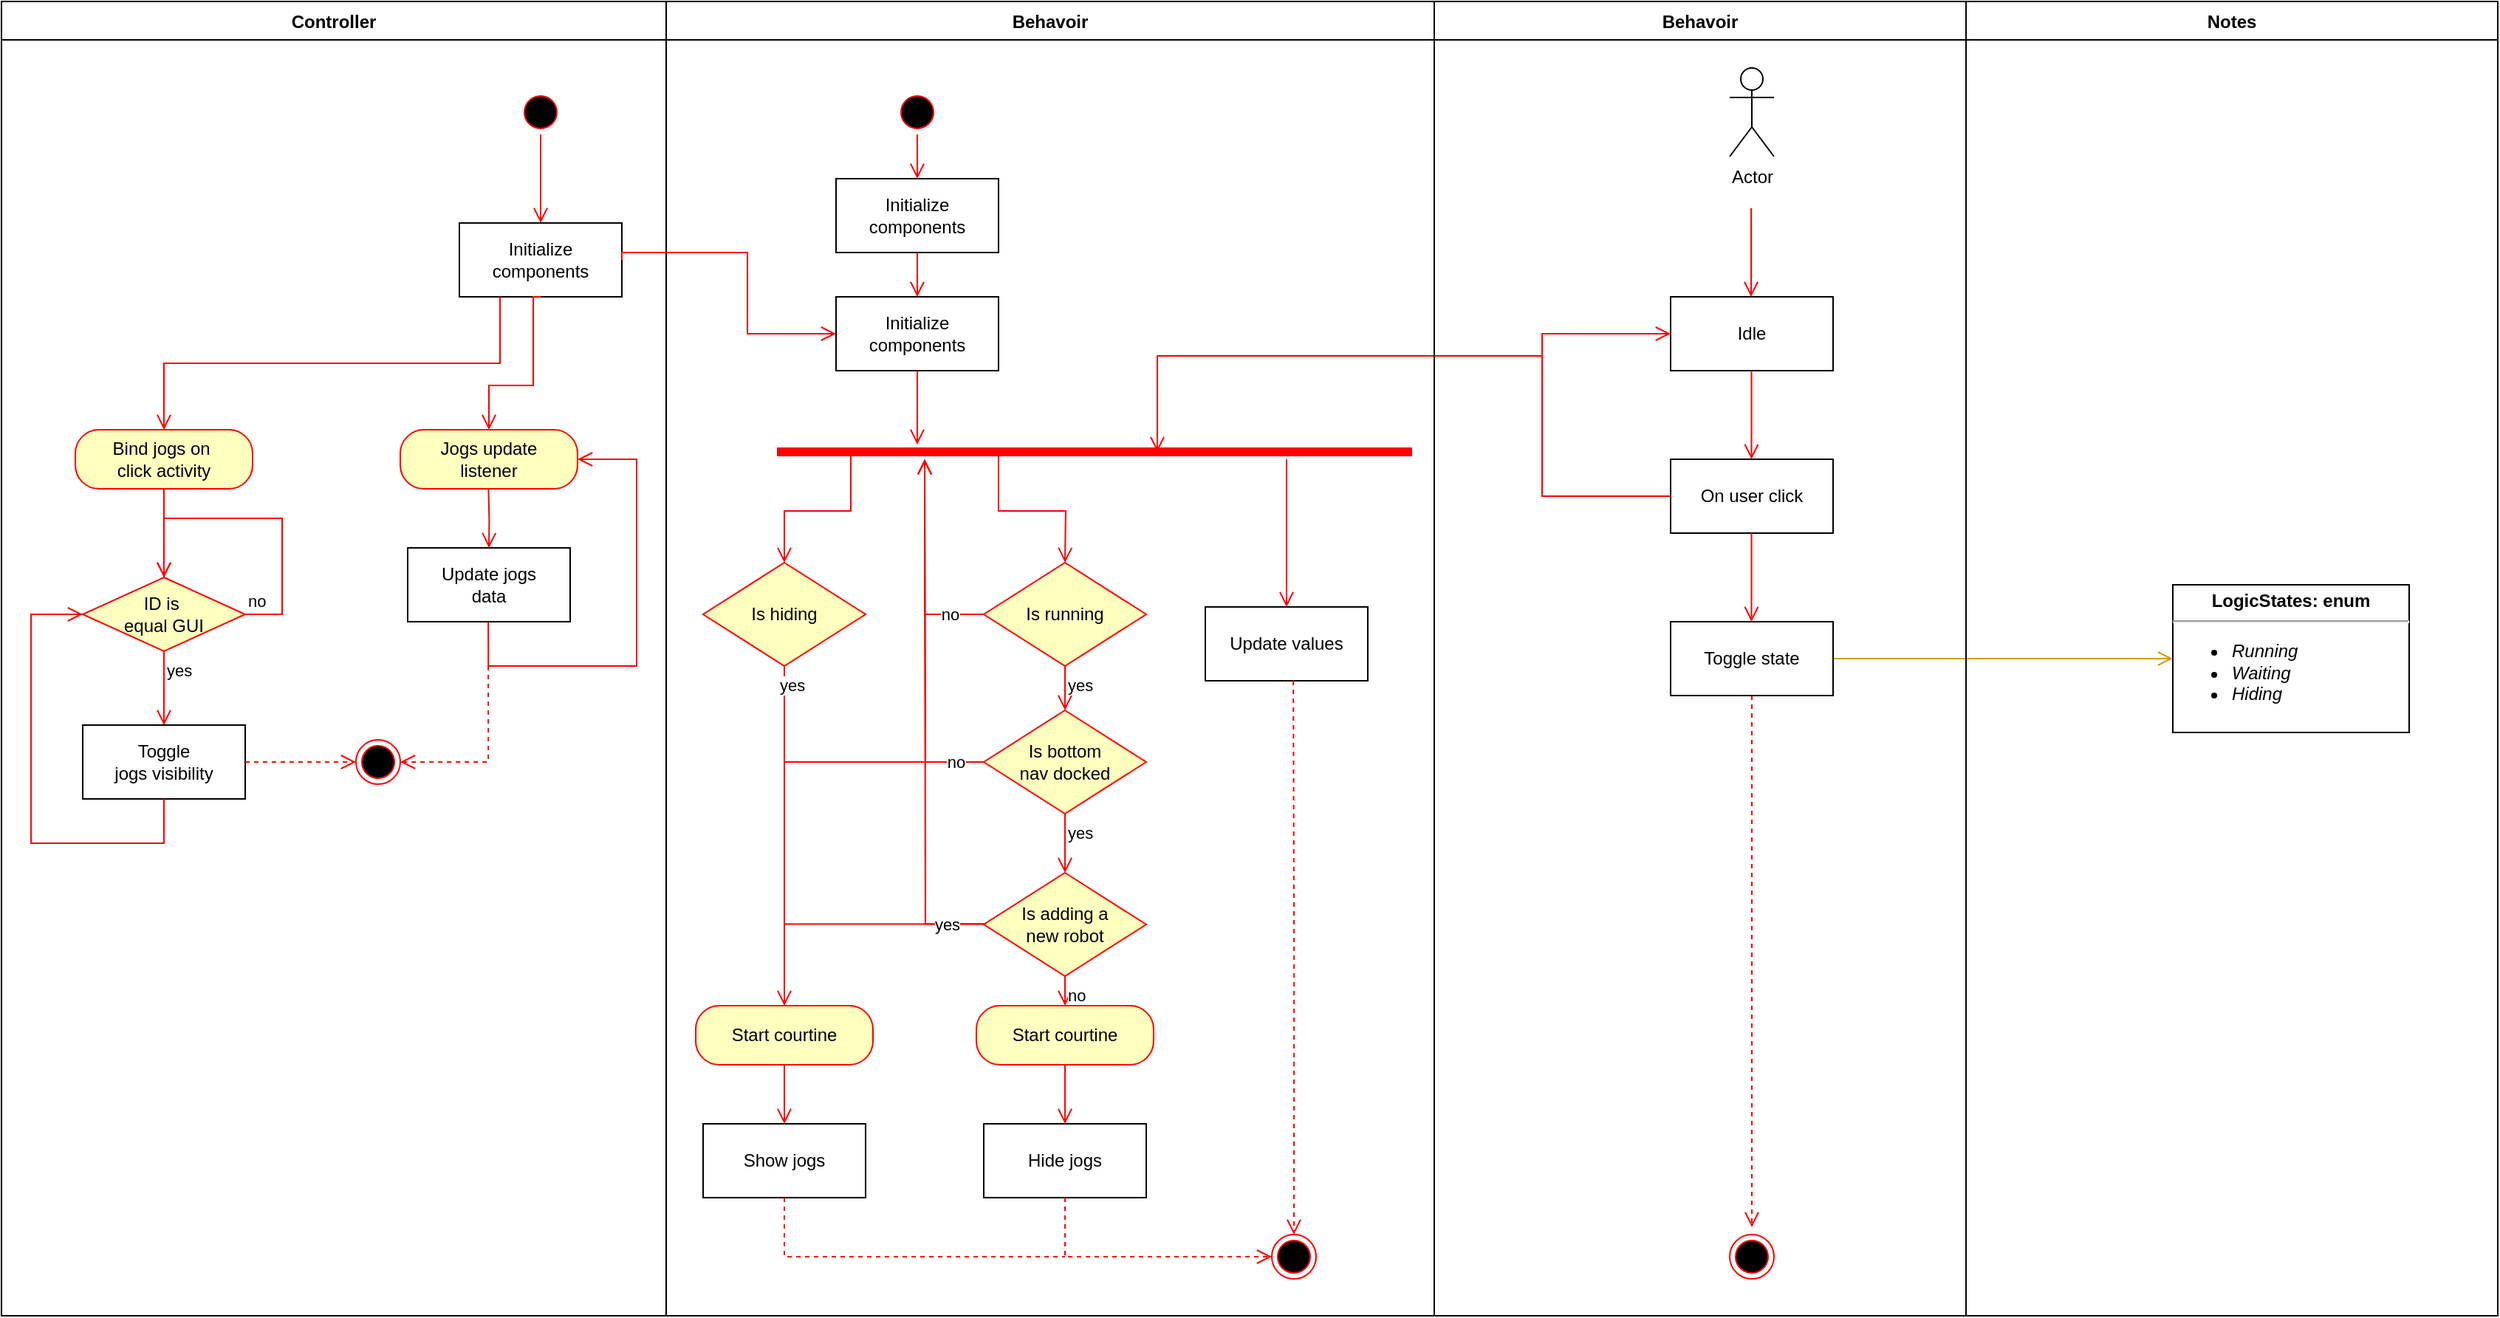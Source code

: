 <mxfile version="22.0.0" type="device">
  <diagram name="Page-1" id="929967ad-93f9-6ef4-fab6-5d389245f69c">
    <mxGraphModel dx="1313" dy="786" grid="1" gridSize="10" guides="1" tooltips="1" connect="1" arrows="1" fold="1" page="1" pageScale="1.5" pageWidth="1169" pageHeight="826" background="none" math="0" shadow="0">
      <root>
        <mxCell id="0" style=";html=1;" />
        <mxCell id="1" style=";html=1;" parent="0" />
        <mxCell id="L_T5HNgE2ZLmljCH-Bx7-1" value="" style="ellipse;html=1;shape=startState;fillColor=#000000;strokeColor=#ff0000;" parent="1" vertex="1">
          <mxGeometry x="390" y="350" width="30" height="30" as="geometry" />
        </mxCell>
        <mxCell id="L_T5HNgE2ZLmljCH-Bx7-2" value="" style="edgeStyle=orthogonalEdgeStyle;html=1;verticalAlign=bottom;endArrow=open;endSize=8;strokeColor=#ff0000;rounded=0;" parent="1" source="L_T5HNgE2ZLmljCH-Bx7-1" edge="1">
          <mxGeometry relative="1" as="geometry">
            <mxPoint x="405" y="440" as="targetPoint" />
          </mxGeometry>
        </mxCell>
        <mxCell id="L_T5HNgE2ZLmljCH-Bx7-8" value="" style="ellipse;html=1;shape=endState;fillColor=#000000;strokeColor=#ff0000;" parent="1" vertex="1">
          <mxGeometry x="900" y="1125" width="30" height="30" as="geometry" />
        </mxCell>
        <mxCell id="L_T5HNgE2ZLmljCH-Bx7-9" value="Initialize components" style="html=1;whiteSpace=wrap;" parent="1" vertex="1">
          <mxGeometry x="350" y="440" width="110" height="50" as="geometry" />
        </mxCell>
        <mxCell id="65uT7A2_xCM76f4fhYGs-5" value="Bind jogs on&amp;nbsp;&lt;br&gt;click activity" style="rounded=1;whiteSpace=wrap;html=1;arcSize=40;fontColor=#000000;fillColor=#ffffc0;strokeColor=#ff0000;" parent="1" vertex="1">
          <mxGeometry x="90" y="580" width="120" height="40" as="geometry" />
        </mxCell>
        <mxCell id="65uT7A2_xCM76f4fhYGs-6" value="" style="edgeStyle=orthogonalEdgeStyle;html=1;verticalAlign=bottom;endArrow=open;endSize=8;strokeColor=#ff0000;rounded=0;" parent="1" source="65uT7A2_xCM76f4fhYGs-5" edge="1">
          <mxGeometry relative="1" as="geometry">
            <mxPoint x="150" y="680" as="targetPoint" />
          </mxGeometry>
        </mxCell>
        <mxCell id="65uT7A2_xCM76f4fhYGs-7" value="" style="edgeStyle=orthogonalEdgeStyle;html=1;verticalAlign=bottom;endArrow=open;endSize=8;strokeColor=#ff0000;rounded=0;exitX=0.25;exitY=1;exitDx=0;exitDy=0;entryX=0.5;entryY=0;entryDx=0;entryDy=0;" parent="1" source="L_T5HNgE2ZLmljCH-Bx7-9" target="65uT7A2_xCM76f4fhYGs-5" edge="1">
          <mxGeometry relative="1" as="geometry">
            <mxPoint x="370" y="570" as="targetPoint" />
            <mxPoint x="370" y="510" as="sourcePoint" />
          </mxGeometry>
        </mxCell>
        <mxCell id="65uT7A2_xCM76f4fhYGs-9" value="ID is&amp;nbsp;&lt;br&gt;equal GUI" style="rhombus;whiteSpace=wrap;html=1;fontColor=#000000;fillColor=#ffffc0;strokeColor=#ff0000;" parent="1" vertex="1">
          <mxGeometry x="95" y="680" width="110" height="50" as="geometry" />
        </mxCell>
        <mxCell id="65uT7A2_xCM76f4fhYGs-10" value="no" style="edgeStyle=orthogonalEdgeStyle;html=1;align=left;verticalAlign=bottom;endArrow=open;endSize=8;strokeColor=#ff0000;rounded=0;entryX=0.5;entryY=0;entryDx=0;entryDy=0;" parent="1" source="65uT7A2_xCM76f4fhYGs-9" target="65uT7A2_xCM76f4fhYGs-9" edge="1">
          <mxGeometry x="-1" relative="1" as="geometry">
            <mxPoint x="150" y="640" as="targetPoint" />
            <Array as="points">
              <mxPoint x="230" y="705" />
              <mxPoint x="230" y="640" />
              <mxPoint x="150" y="640" />
            </Array>
          </mxGeometry>
        </mxCell>
        <mxCell id="65uT7A2_xCM76f4fhYGs-11" value="yes" style="edgeStyle=orthogonalEdgeStyle;html=1;align=left;verticalAlign=top;endArrow=open;endSize=8;strokeColor=#ff0000;rounded=0;" parent="1" source="65uT7A2_xCM76f4fhYGs-9" edge="1">
          <mxGeometry x="-1" relative="1" as="geometry">
            <mxPoint x="150" y="780" as="targetPoint" />
          </mxGeometry>
        </mxCell>
        <mxCell id="65uT7A2_xCM76f4fhYGs-12" value="Toggle&lt;br&gt;jogs visibility" style="html=1;whiteSpace=wrap;" parent="1" vertex="1">
          <mxGeometry x="95" y="780" width="110" height="50" as="geometry" />
        </mxCell>
        <mxCell id="65uT7A2_xCM76f4fhYGs-14" value="" style="edgeStyle=orthogonalEdgeStyle;html=1;align=left;verticalAlign=top;endArrow=open;endSize=8;strokeColor=#ff0000;rounded=0;entryX=0;entryY=0.5;entryDx=0;entryDy=0;" parent="1" target="65uT7A2_xCM76f4fhYGs-9" edge="1">
          <mxGeometry x="-1" relative="1" as="geometry">
            <mxPoint x="150" y="870" as="targetPoint" />
            <mxPoint x="150" y="830" as="sourcePoint" />
            <Array as="points">
              <mxPoint x="150" y="860" />
              <mxPoint x="60" y="860" />
              <mxPoint x="60" y="705" />
            </Array>
          </mxGeometry>
        </mxCell>
        <mxCell id="65uT7A2_xCM76f4fhYGs-15" value="Jogs update&lt;br&gt;listener" style="rounded=1;whiteSpace=wrap;html=1;arcSize=40;fontColor=#000000;fillColor=#ffffc0;strokeColor=#ff0000;" parent="1" vertex="1">
          <mxGeometry x="310" y="580" width="120" height="40" as="geometry" />
        </mxCell>
        <mxCell id="65uT7A2_xCM76f4fhYGs-16" value="" style="edgeStyle=orthogonalEdgeStyle;html=1;verticalAlign=bottom;endArrow=open;endSize=8;strokeColor=#ff0000;rounded=0;entryX=0.5;entryY=0;entryDx=0;entryDy=0;exitX=0.5;exitY=1;exitDx=0;exitDy=0;" parent="1" source="L_T5HNgE2ZLmljCH-Bx7-9" target="65uT7A2_xCM76f4fhYGs-15" edge="1">
          <mxGeometry relative="1" as="geometry">
            <mxPoint x="550" y="560" as="targetPoint" />
            <mxPoint x="510" y="480" as="sourcePoint" />
            <Array as="points">
              <mxPoint x="400" y="490" />
              <mxPoint x="400" y="550" />
              <mxPoint x="370" y="550" />
            </Array>
          </mxGeometry>
        </mxCell>
        <mxCell id="65uT7A2_xCM76f4fhYGs-18" value="Update jogs&lt;br&gt;data" style="html=1;whiteSpace=wrap;" parent="1" vertex="1">
          <mxGeometry x="315" y="660" width="110" height="50" as="geometry" />
        </mxCell>
        <mxCell id="65uT7A2_xCM76f4fhYGs-19" value="" style="edgeStyle=orthogonalEdgeStyle;html=1;align=left;verticalAlign=top;endArrow=open;endSize=8;strokeColor=#ff0000;rounded=0;" parent="1" edge="1">
          <mxGeometry x="-1" relative="1" as="geometry">
            <mxPoint x="370" y="660" as="targetPoint" />
            <mxPoint x="369.66" y="620" as="sourcePoint" />
            <mxPoint as="offset" />
          </mxGeometry>
        </mxCell>
        <mxCell id="65uT7A2_xCM76f4fhYGs-20" value="" style="edgeStyle=orthogonalEdgeStyle;html=1;align=left;verticalAlign=top;endArrow=open;endSize=8;strokeColor=#ff0000;rounded=0;entryX=1;entryY=0.5;entryDx=0;entryDy=0;" parent="1" target="65uT7A2_xCM76f4fhYGs-15" edge="1">
          <mxGeometry x="-1" relative="1" as="geometry">
            <mxPoint x="369.91" y="750" as="targetPoint" />
            <mxPoint x="369.57" y="710" as="sourcePoint" />
            <Array as="points">
              <mxPoint x="370" y="740" />
              <mxPoint x="470" y="740" />
              <mxPoint x="470" y="600" />
            </Array>
            <mxPoint as="offset" />
          </mxGeometry>
        </mxCell>
        <mxCell id="65uT7A2_xCM76f4fhYGs-21" value="Initialize components" style="html=1;whiteSpace=wrap;" parent="1" vertex="1">
          <mxGeometry x="605" y="410" width="110" height="50" as="geometry" />
        </mxCell>
        <mxCell id="65uT7A2_xCM76f4fhYGs-26" value="Is bottom&lt;br&gt;nav docked" style="rhombus;whiteSpace=wrap;html=1;fontColor=#000000;fillColor=#ffffc0;strokeColor=#ff0000;" parent="1" vertex="1">
          <mxGeometry x="705" y="770" width="110" height="70" as="geometry" />
        </mxCell>
        <mxCell id="65uT7A2_xCM76f4fhYGs-28" value="yes" style="edgeStyle=orthogonalEdgeStyle;html=1;align=left;verticalAlign=top;endArrow=open;endSize=8;strokeColor=#ff0000;rounded=0;entryX=0.5;entryY=0;entryDx=0;entryDy=0;" parent="1" source="65uT7A2_xCM76f4fhYGs-26" target="65uT7A2_xCM76f4fhYGs-33" edge="1">
          <mxGeometry x="-1" relative="1" as="geometry">
            <mxPoint x="760" y="875" as="targetPoint" />
          </mxGeometry>
        </mxCell>
        <mxCell id="65uT7A2_xCM76f4fhYGs-30" value="Is running" style="rhombus;whiteSpace=wrap;html=1;fontColor=#000000;fillColor=#ffffc0;strokeColor=#ff0000;" parent="1" vertex="1">
          <mxGeometry x="705" y="670" width="110" height="70" as="geometry" />
        </mxCell>
        <mxCell id="65uT7A2_xCM76f4fhYGs-32" value="yes" style="edgeStyle=orthogonalEdgeStyle;html=1;align=left;verticalAlign=top;endArrow=open;endSize=8;strokeColor=#ff0000;rounded=0;" parent="1" source="65uT7A2_xCM76f4fhYGs-30" edge="1">
          <mxGeometry x="-1" relative="1" as="geometry">
            <mxPoint x="760" y="770" as="targetPoint" />
          </mxGeometry>
        </mxCell>
        <mxCell id="65uT7A2_xCM76f4fhYGs-33" value="Is adding a&lt;br&gt;new robot" style="rhombus;whiteSpace=wrap;html=1;fontColor=#000000;fillColor=#ffffc0;strokeColor=#ff0000;" parent="1" vertex="1">
          <mxGeometry x="705" y="880" width="110" height="70" as="geometry" />
        </mxCell>
        <mxCell id="65uT7A2_xCM76f4fhYGs-35" value="no" style="edgeStyle=orthogonalEdgeStyle;html=1;align=left;verticalAlign=top;endArrow=open;endSize=8;strokeColor=#ff0000;rounded=0;" parent="1" source="65uT7A2_xCM76f4fhYGs-33" edge="1">
          <mxGeometry x="-1" relative="1" as="geometry">
            <mxPoint x="760" y="970" as="targetPoint" />
          </mxGeometry>
        </mxCell>
        <mxCell id="65uT7A2_xCM76f4fhYGs-37" value="" style="edgeStyle=orthogonalEdgeStyle;html=1;align=left;verticalAlign=top;endArrow=open;endSize=8;strokeColor=#ff0000;rounded=0;exitX=0.75;exitY=0.5;exitDx=0;exitDy=0;exitPerimeter=0;" parent="1" source="65uT7A2_xCM76f4fhYGs-45" edge="1">
          <mxGeometry x="-1" relative="1" as="geometry">
            <mxPoint x="760" y="670" as="targetPoint" />
            <mxPoint x="760" y="640" as="sourcePoint" />
          </mxGeometry>
        </mxCell>
        <mxCell id="65uT7A2_xCM76f4fhYGs-38" value="Hide jogs" style="html=1;whiteSpace=wrap;" parent="1" vertex="1">
          <mxGeometry x="705" y="1050" width="110" height="50" as="geometry" />
        </mxCell>
        <mxCell id="65uT7A2_xCM76f4fhYGs-44" value="Initialize components" style="html=1;whiteSpace=wrap;" parent="1" vertex="1">
          <mxGeometry x="605" y="490" width="110" height="50" as="geometry" />
        </mxCell>
        <mxCell id="65uT7A2_xCM76f4fhYGs-45" value="" style="shape=line;html=1;strokeWidth=6;strokeColor=#ff0000;" parent="1" vertex="1">
          <mxGeometry x="565" y="590" width="200" height="10" as="geometry" />
        </mxCell>
        <mxCell id="65uT7A2_xCM76f4fhYGs-47" value="" style="edgeStyle=orthogonalEdgeStyle;html=1;verticalAlign=bottom;endArrow=open;endSize=8;strokeColor=#ff0000;rounded=0;exitX=0.5;exitY=1;exitDx=0;exitDy=0;" parent="1" source="65uT7A2_xCM76f4fhYGs-44" edge="1">
          <mxGeometry relative="1" as="geometry">
            <mxPoint x="660" y="590" as="targetPoint" />
            <mxPoint x="670" y="620" as="sourcePoint" />
          </mxGeometry>
        </mxCell>
        <mxCell id="65uT7A2_xCM76f4fhYGs-64" value="Is hiding" style="rhombus;whiteSpace=wrap;html=1;fontColor=#000000;fillColor=#ffffc0;strokeColor=#ff0000;" parent="1" vertex="1">
          <mxGeometry x="515" y="670" width="110" height="70" as="geometry" />
        </mxCell>
        <mxCell id="65uT7A2_xCM76f4fhYGs-65" value="yes" style="edgeStyle=orthogonalEdgeStyle;html=1;align=left;verticalAlign=top;endArrow=open;endSize=8;strokeColor=#ff0000;rounded=0;entryX=0.5;entryY=0;entryDx=0;entryDy=0;" parent="1" source="65uT7A2_xCM76f4fhYGs-64" target="65uT7A2_xCM76f4fhYGs-68" edge="1">
          <mxGeometry x="-1" y="-5" relative="1" as="geometry">
            <mxPoint x="570" y="770" as="targetPoint" />
            <mxPoint as="offset" />
          </mxGeometry>
        </mxCell>
        <mxCell id="65uT7A2_xCM76f4fhYGs-68" value="Show jogs" style="html=1;whiteSpace=wrap;" parent="1" vertex="1">
          <mxGeometry x="515" y="1050" width="110" height="50" as="geometry" />
        </mxCell>
        <mxCell id="65uT7A2_xCM76f4fhYGs-69" value="" style="edgeStyle=orthogonalEdgeStyle;html=1;align=left;verticalAlign=top;endArrow=open;endSize=8;strokeColor=#ff0000;rounded=0;exitX=0.25;exitY=0.5;exitDx=0;exitDy=0;exitPerimeter=0;entryX=0.5;entryY=0;entryDx=0;entryDy=0;" parent="1" source="65uT7A2_xCM76f4fhYGs-45" target="65uT7A2_xCM76f4fhYGs-64" edge="1">
          <mxGeometry x="-1" relative="1" as="geometry">
            <mxPoint x="640" y="700" as="targetPoint" />
            <mxPoint x="595" y="625" as="sourcePoint" />
          </mxGeometry>
        </mxCell>
        <mxCell id="65uT7A2_xCM76f4fhYGs-70" value="" style="edgeStyle=orthogonalEdgeStyle;html=1;align=left;verticalAlign=top;endArrow=open;endSize=8;strokeColor=#ff0000;rounded=0;exitX=0;exitY=0.5;exitDx=0;exitDy=0;" parent="1" source="65uT7A2_xCM76f4fhYGs-30" target="65uT7A2_xCM76f4fhYGs-45" edge="1">
          <mxGeometry x="-1" relative="1" as="geometry">
            <mxPoint x="940" y="775" as="targetPoint" />
            <mxPoint x="895" y="700" as="sourcePoint" />
          </mxGeometry>
        </mxCell>
        <mxCell id="65uT7A2_xCM76f4fhYGs-72" value="no" style="edgeLabel;html=1;align=center;verticalAlign=middle;resizable=0;points=[];" parent="65uT7A2_xCM76f4fhYGs-70" vertex="1" connectable="0">
          <mxGeometry x="-0.575" y="-1" relative="1" as="geometry">
            <mxPoint x="8" y="1" as="offset" />
          </mxGeometry>
        </mxCell>
        <mxCell id="65uT7A2_xCM76f4fhYGs-73" value="" style="edgeStyle=orthogonalEdgeStyle;html=1;align=left;verticalAlign=top;endArrow=open;endSize=8;strokeColor=#ff0000;rounded=0;exitX=0;exitY=0.5;exitDx=0;exitDy=0;" parent="1" source="65uT7A2_xCM76f4fhYGs-26" edge="1">
          <mxGeometry x="-1" relative="1" as="geometry">
            <mxPoint x="665" y="600" as="targetPoint" />
            <mxPoint x="705" y="705" as="sourcePoint" />
          </mxGeometry>
        </mxCell>
        <mxCell id="65uT7A2_xCM76f4fhYGs-75" value="" style="edgeStyle=orthogonalEdgeStyle;html=1;align=left;verticalAlign=top;endArrow=open;endSize=8;strokeColor=#ff0000;rounded=0;exitX=0.013;exitY=0.494;exitDx=0;exitDy=0;exitPerimeter=0;" parent="1" source="65uT7A2_xCM76f4fhYGs-33" edge="1">
          <mxGeometry x="-1" relative="1" as="geometry">
            <mxPoint x="665" y="600" as="targetPoint" />
            <mxPoint x="705" y="915" as="sourcePoint" />
          </mxGeometry>
        </mxCell>
        <mxCell id="65uT7A2_xCM76f4fhYGs-78" value="" style="edgeStyle=orthogonalEdgeStyle;html=1;align=left;verticalAlign=top;endArrow=open;endSize=8;strokeColor=#ff0000;rounded=0;exitX=0;exitY=0.5;exitDx=0;exitDy=0;" parent="1" source="65uT7A2_xCM76f4fhYGs-26" target="65uT7A2_xCM76f4fhYGs-117" edge="1">
          <mxGeometry x="-1" relative="1" as="geometry">
            <mxPoint x="575" y="920" as="targetPoint" />
            <mxPoint x="715" y="815" as="sourcePoint" />
          </mxGeometry>
        </mxCell>
        <mxCell id="65uT7A2_xCM76f4fhYGs-79" value="no" style="edgeLabel;html=1;align=center;verticalAlign=middle;resizable=0;points=[];" parent="65uT7A2_xCM76f4fhYGs-78" vertex="1" connectable="0">
          <mxGeometry x="-0.575" y="-1" relative="1" as="geometry">
            <mxPoint x="45" y="1" as="offset" />
          </mxGeometry>
        </mxCell>
        <mxCell id="65uT7A2_xCM76f4fhYGs-83" value="" style="edgeStyle=orthogonalEdgeStyle;html=1;verticalAlign=bottom;endArrow=open;endSize=8;strokeColor=#ff0000;rounded=0;exitX=0.5;exitY=1;exitDx=0;exitDy=0;" parent="1" source="65uT7A2_xCM76f4fhYGs-21" edge="1">
          <mxGeometry relative="1" as="geometry">
            <mxPoint x="660" y="490" as="targetPoint" />
            <mxPoint x="670" y="550" as="sourcePoint" />
          </mxGeometry>
        </mxCell>
        <mxCell id="65uT7A2_xCM76f4fhYGs-84" value="" style="ellipse;html=1;shape=startState;fillColor=#000000;strokeColor=#ff0000;" parent="1" vertex="1">
          <mxGeometry x="645" y="350" width="30" height="30" as="geometry" />
        </mxCell>
        <mxCell id="65uT7A2_xCM76f4fhYGs-86" value="" style="edgeStyle=orthogonalEdgeStyle;html=1;verticalAlign=bottom;endArrow=open;endSize=8;strokeColor=#ff0000;rounded=0;exitX=0.5;exitY=1;exitDx=0;exitDy=0;" parent="1" source="65uT7A2_xCM76f4fhYGs-84" edge="1">
          <mxGeometry relative="1" as="geometry">
            <mxPoint x="660" y="410" as="targetPoint" />
            <mxPoint x="670" y="470" as="sourcePoint" />
          </mxGeometry>
        </mxCell>
        <mxCell id="65uT7A2_xCM76f4fhYGs-87" value="" style="shape=line;html=1;strokeWidth=6;strokeColor=#ff0000;" parent="1" vertex="1">
          <mxGeometry x="765" y="590" width="230" height="10" as="geometry" />
        </mxCell>
        <mxCell id="65uT7A2_xCM76f4fhYGs-88" value="" style="edgeStyle=orthogonalEdgeStyle;html=1;verticalAlign=bottom;endArrow=open;endSize=8;strokeColor=#ff0000;rounded=0;entryX=0.5;entryY=0;entryDx=0;entryDy=0;" parent="1" source="65uT7A2_xCM76f4fhYGs-87" target="65uT7A2_xCM76f4fhYGs-89" edge="1">
          <mxGeometry relative="1" as="geometry">
            <mxPoint x="955" y="670" as="targetPoint" />
            <Array as="points">
              <mxPoint x="910" y="630" />
              <mxPoint x="910" y="630" />
            </Array>
          </mxGeometry>
        </mxCell>
        <mxCell id="65uT7A2_xCM76f4fhYGs-89" value="Update values" style="html=1;whiteSpace=wrap;" parent="1" vertex="1">
          <mxGeometry x="855" y="700" width="110" height="50" as="geometry" />
        </mxCell>
        <mxCell id="65uT7A2_xCM76f4fhYGs-90" value="" style="edgeStyle=orthogonalEdgeStyle;html=1;verticalAlign=bottom;endArrow=open;endSize=8;strokeColor=#ff0000;rounded=0;entryX=0.5;entryY=0;entryDx=0;entryDy=0;dashed=1;" parent="1" target="L_T5HNgE2ZLmljCH-Bx7-8" edge="1">
          <mxGeometry relative="1" as="geometry">
            <mxPoint x="915" y="1115" as="targetPoint" />
            <mxPoint x="914.58" y="750" as="sourcePoint" />
            <Array as="points" />
          </mxGeometry>
        </mxCell>
        <mxCell id="65uT7A2_xCM76f4fhYGs-91" value="" style="edgeStyle=orthogonalEdgeStyle;html=1;verticalAlign=bottom;endArrow=open;endSize=8;strokeColor=#ff0000;rounded=0;exitX=0.5;exitY=1;exitDx=0;exitDy=0;entryX=0;entryY=0.5;entryDx=0;entryDy=0;dashed=1;" parent="1" source="65uT7A2_xCM76f4fhYGs-38" target="L_T5HNgE2ZLmljCH-Bx7-8" edge="1">
          <mxGeometry relative="1" as="geometry">
            <mxPoint x="900" y="1130" as="targetPoint" />
            <mxPoint x="924.58" y="760" as="sourcePoint" />
            <Array as="points">
              <mxPoint x="760" y="1140" />
            </Array>
          </mxGeometry>
        </mxCell>
        <mxCell id="65uT7A2_xCM76f4fhYGs-93" value="" style="edgeStyle=orthogonalEdgeStyle;html=1;verticalAlign=bottom;endArrow=none;endSize=8;strokeColor=#ff0000;rounded=0;exitX=0.5;exitY=1;exitDx=0;exitDy=0;endFill=0;dashed=1;" parent="1" source="65uT7A2_xCM76f4fhYGs-68" edge="1">
          <mxGeometry relative="1" as="geometry">
            <mxPoint x="760" y="1140" as="targetPoint" />
            <mxPoint x="579.5" y="1090" as="sourcePoint" />
            <Array as="points">
              <mxPoint x="570" y="1140" />
            </Array>
          </mxGeometry>
        </mxCell>
        <mxCell id="65uT7A2_xCM76f4fhYGs-94" value="" style="ellipse;html=1;shape=endState;fillColor=#000000;strokeColor=#ff0000;" parent="1" vertex="1">
          <mxGeometry x="280" y="790" width="30" height="30" as="geometry" />
        </mxCell>
        <mxCell id="65uT7A2_xCM76f4fhYGs-95" value="" style="edgeStyle=orthogonalEdgeStyle;html=1;align=left;verticalAlign=top;endArrow=open;endSize=8;strokeColor=#ff0000;rounded=0;exitX=1;exitY=0.5;exitDx=0;exitDy=0;entryX=0;entryY=0.5;entryDx=0;entryDy=0;dashed=1;" parent="1" source="65uT7A2_xCM76f4fhYGs-12" target="65uT7A2_xCM76f4fhYGs-94" edge="1">
          <mxGeometry x="-1" relative="1" as="geometry">
            <mxPoint x="270" y="820" as="targetPoint" />
            <mxPoint x="270" y="770" as="sourcePoint" />
          </mxGeometry>
        </mxCell>
        <mxCell id="65uT7A2_xCM76f4fhYGs-101" value="" style="edgeStyle=orthogonalEdgeStyle;html=1;align=left;verticalAlign=top;endArrow=open;endSize=8;strokeColor=#ff0000;rounded=0;entryX=1;entryY=0.5;entryDx=0;entryDy=0;dashed=1;" parent="1" target="65uT7A2_xCM76f4fhYGs-94" edge="1">
          <mxGeometry x="-1" relative="1" as="geometry">
            <mxPoint x="330" y="804.86" as="targetPoint" />
            <mxPoint x="369.57" y="740" as="sourcePoint" />
            <Array as="points">
              <mxPoint x="370" y="805" />
            </Array>
          </mxGeometry>
        </mxCell>
        <mxCell id="65uT7A2_xCM76f4fhYGs-102" value="Controller" style="swimlane;fontStyle=1;align=center;verticalAlign=top;childLayout=stackLayout;horizontal=1;startSize=26;horizontalStack=0;resizeParent=1;resizeParentMax=0;resizeLast=0;collapsible=1;marginBottom=0;whiteSpace=wrap;html=1;" parent="1" vertex="1">
          <mxGeometry x="40" y="290" width="450" height="890" as="geometry" />
        </mxCell>
        <mxCell id="65uT7A2_xCM76f4fhYGs-107" value="Behavoir" style="swimlane;fontStyle=1;align=center;verticalAlign=top;childLayout=stackLayout;horizontal=1;startSize=26;horizontalStack=0;resizeParent=1;resizeParentMax=0;resizeLast=0;collapsible=1;marginBottom=0;whiteSpace=wrap;html=1;" parent="1" vertex="1">
          <mxGeometry x="490" y="290" width="520" height="890" as="geometry" />
        </mxCell>
        <mxCell id="65uT7A2_xCM76f4fhYGs-108" value="Actor" style="shape=umlActor;verticalLabelPosition=bottom;verticalAlign=top;html=1;" parent="1" vertex="1">
          <mxGeometry x="1210" y="335" width="30" height="60" as="geometry" />
        </mxCell>
        <mxCell id="65uT7A2_xCM76f4fhYGs-109" value="" style="edgeStyle=orthogonalEdgeStyle;html=1;verticalAlign=bottom;endArrow=open;endSize=8;strokeColor=#ff0000;rounded=0;exitX=0.5;exitY=1;exitDx=0;exitDy=0;" parent="1" edge="1">
          <mxGeometry relative="1" as="geometry">
            <mxPoint x="1224.5" y="490" as="targetPoint" />
            <mxPoint x="1224.5" y="430" as="sourcePoint" />
          </mxGeometry>
        </mxCell>
        <mxCell id="65uT7A2_xCM76f4fhYGs-111" value="&lt;p style=&quot;margin: 4px 0px 0px; text-align: center;&quot;&gt;&lt;b style=&quot;&quot;&gt;LogicStates: enum&lt;/b&gt;&lt;/p&gt;&lt;hr&gt;&lt;p style=&quot;margin:0px;margin-left:8px;&quot;&gt;&lt;/p&gt;&lt;ul&gt;&lt;li&gt;&lt;i&gt;Running&lt;/i&gt;&lt;/li&gt;&lt;li&gt;&lt;i&gt;Waiting&lt;/i&gt;&lt;/li&gt;&lt;li&gt;&lt;i&gt;Hiding&lt;/i&gt;&lt;/li&gt;&lt;/ul&gt;&lt;p&gt;&lt;/p&gt;" style="verticalAlign=top;align=left;overflow=fill;fontSize=12;fontFamily=Helvetica;html=1;whiteSpace=wrap;" parent="1" vertex="1">
          <mxGeometry x="1510" y="685" width="160" height="100" as="geometry" />
        </mxCell>
        <mxCell id="65uT7A2_xCM76f4fhYGs-113" value="" style="edgeStyle=orthogonalEdgeStyle;html=1;verticalAlign=bottom;endArrow=open;endSize=8;strokeColor=#d79b00;rounded=0;exitX=1;exitY=0.5;exitDx=0;exitDy=0;fillColor=#ffe6cc;entryX=0;entryY=0.5;entryDx=0;entryDy=0;" parent="1" source="65uT7A2_xCM76f4fhYGs-110" target="65uT7A2_xCM76f4fhYGs-111" edge="1">
          <mxGeometry relative="1" as="geometry">
            <mxPoint x="1370" y="560" as="targetPoint" />
            <mxPoint x="1370" y="500" as="sourcePoint" />
          </mxGeometry>
        </mxCell>
        <mxCell id="65uT7A2_xCM76f4fhYGs-117" value="Start courtine" style="rounded=1;whiteSpace=wrap;html=1;arcSize=40;fontColor=#000000;fillColor=#ffffc0;strokeColor=#ff0000;" parent="1" vertex="1">
          <mxGeometry x="510" y="970" width="120" height="40" as="geometry" />
        </mxCell>
        <mxCell id="65uT7A2_xCM76f4fhYGs-118" value="Start courtine" style="rounded=1;whiteSpace=wrap;html=1;arcSize=40;fontColor=#000000;fillColor=#ffffc0;strokeColor=#ff0000;" parent="1" vertex="1">
          <mxGeometry x="700" y="970" width="120" height="40" as="geometry" />
        </mxCell>
        <mxCell id="65uT7A2_xCM76f4fhYGs-121" value="" style="edgeStyle=orthogonalEdgeStyle;html=1;align=left;verticalAlign=top;endArrow=open;endSize=8;strokeColor=#ff0000;rounded=0;entryX=0.5;entryY=0;entryDx=0;entryDy=0;exitX=0.5;exitY=1;exitDx=0;exitDy=0;" parent="1" source="65uT7A2_xCM76f4fhYGs-118" target="65uT7A2_xCM76f4fhYGs-38" edge="1">
          <mxGeometry x="-1" relative="1" as="geometry">
            <mxPoint x="770" y="890" as="targetPoint" />
            <mxPoint x="770" y="850" as="sourcePoint" />
          </mxGeometry>
        </mxCell>
        <mxCell id="65uT7A2_xCM76f4fhYGs-122" value="" style="html=1;align=left;verticalAlign=top;endArrow=none;endSize=8;strokeColor=#ff0000;rounded=0;endFill=0;" parent="1" edge="1">
          <mxGeometry x="-1" relative="1" as="geometry">
            <mxPoint x="705" y="914.8" as="targetPoint" />
            <mxPoint x="570" y="914.8" as="sourcePoint" />
          </mxGeometry>
        </mxCell>
        <mxCell id="65uT7A2_xCM76f4fhYGs-123" value="yes" style="edgeLabel;html=1;align=center;verticalAlign=middle;resizable=0;points=[];" parent="65uT7A2_xCM76f4fhYGs-122" vertex="1" connectable="0">
          <mxGeometry x="0.79" relative="1" as="geometry">
            <mxPoint x="-11" as="offset" />
          </mxGeometry>
        </mxCell>
        <mxCell id="65uT7A2_xCM76f4fhYGs-125" value="" style="edgeStyle=orthogonalEdgeStyle;html=1;verticalAlign=bottom;endArrow=open;endSize=8;strokeColor=#ff0000;rounded=0;dashed=1;" parent="1" source="65uT7A2_xCM76f4fhYGs-110" edge="1">
          <mxGeometry relative="1" as="geometry">
            <mxPoint x="1225" y="1120" as="targetPoint" />
            <mxPoint x="1224.23" y="570" as="sourcePoint" />
            <Array as="points" />
          </mxGeometry>
        </mxCell>
        <mxCell id="65uT7A2_xCM76f4fhYGs-126" value="" style="ellipse;html=1;shape=endState;fillColor=#000000;strokeColor=#ff0000;" parent="1" vertex="1">
          <mxGeometry x="1210" y="1125" width="30" height="30" as="geometry" />
        </mxCell>
        <mxCell id="65uT7A2_xCM76f4fhYGs-110" value="Toggle state" style="html=1;whiteSpace=wrap;" parent="1" vertex="1">
          <mxGeometry x="1170" y="710" width="110" height="50" as="geometry" />
        </mxCell>
        <mxCell id="65uT7A2_xCM76f4fhYGs-131" value="Idle" style="html=1;whiteSpace=wrap;" parent="1" vertex="1">
          <mxGeometry x="1170" y="490" width="110" height="50" as="geometry" />
        </mxCell>
        <mxCell id="65uT7A2_xCM76f4fhYGs-132" value="On user click" style="html=1;whiteSpace=wrap;" parent="1" vertex="1">
          <mxGeometry x="1170" y="600" width="110" height="50" as="geometry" />
        </mxCell>
        <mxCell id="65uT7A2_xCM76f4fhYGs-134" value="" style="edgeStyle=orthogonalEdgeStyle;html=1;verticalAlign=bottom;endArrow=open;endSize=8;strokeColor=#ff0000;rounded=0;exitX=0.5;exitY=1;exitDx=0;exitDy=0;" parent="1" edge="1">
          <mxGeometry relative="1" as="geometry">
            <mxPoint x="1224.75" y="600" as="targetPoint" />
            <mxPoint x="1224.75" y="540" as="sourcePoint" />
          </mxGeometry>
        </mxCell>
        <mxCell id="65uT7A2_xCM76f4fhYGs-135" value="" style="edgeStyle=orthogonalEdgeStyle;html=1;verticalAlign=bottom;endArrow=open;endSize=8;strokeColor=#ff0000;rounded=0;exitX=0.5;exitY=1;exitDx=0;exitDy=0;" parent="1" edge="1">
          <mxGeometry relative="1" as="geometry">
            <mxPoint x="1224.75" y="710" as="targetPoint" />
            <mxPoint x="1224.75" y="650" as="sourcePoint" />
          </mxGeometry>
        </mxCell>
        <mxCell id="65uT7A2_xCM76f4fhYGs-124" value="Behavoir" style="swimlane;fontStyle=1;align=center;verticalAlign=top;childLayout=stackLayout;horizontal=1;startSize=26;horizontalStack=0;resizeParent=1;resizeParentMax=0;resizeLast=0;collapsible=1;marginBottom=0;whiteSpace=wrap;html=1;" parent="1" vertex="1">
          <mxGeometry x="490" y="290" width="520" height="890" as="geometry" />
        </mxCell>
        <mxCell id="65uT7A2_xCM76f4fhYGs-136" value="" style="edgeStyle=orthogonalEdgeStyle;html=1;verticalAlign=bottom;endArrow=open;endSize=8;strokeColor=#ff0000;rounded=0;exitX=0;exitY=0.5;exitDx=0;exitDy=0;entryX=0.25;entryY=0.5;entryDx=0;entryDy=0;entryPerimeter=0;" parent="1" source="65uT7A2_xCM76f4fhYGs-132" target="65uT7A2_xCM76f4fhYGs-87" edge="1">
          <mxGeometry relative="1" as="geometry">
            <mxPoint x="1080" y="730" as="targetPoint" />
            <mxPoint x="1080" y="670" as="sourcePoint" />
            <Array as="points">
              <mxPoint x="1083" y="625" />
              <mxPoint x="1083" y="530" />
              <mxPoint x="823" y="530" />
            </Array>
          </mxGeometry>
        </mxCell>
        <mxCell id="65uT7A2_xCM76f4fhYGs-139" value="" style="html=1;verticalAlign=bottom;endArrow=open;endSize=8;strokeColor=#ff0000;rounded=0;exitX=0;exitY=0.5;exitDx=0;exitDy=0;endFill=0;entryX=0;entryY=0.5;entryDx=0;entryDy=0;" parent="1" target="65uT7A2_xCM76f4fhYGs-131" edge="1">
          <mxGeometry relative="1" as="geometry">
            <mxPoint x="1147" y="490" as="targetPoint" />
            <mxPoint x="1082.5" y="515" as="sourcePoint" />
          </mxGeometry>
        </mxCell>
        <mxCell id="65uT7A2_xCM76f4fhYGs-140" value="" style="html=1;verticalAlign=bottom;endArrow=none;endSize=8;strokeColor=#ff0000;rounded=0;endFill=0;" parent="1" edge="1">
          <mxGeometry relative="1" as="geometry">
            <mxPoint x="1083" y="515" as="targetPoint" />
            <mxPoint x="1083" y="530" as="sourcePoint" />
          </mxGeometry>
        </mxCell>
        <mxCell id="65uT7A2_xCM76f4fhYGs-142" value="" style="edgeStyle=orthogonalEdgeStyle;html=1;verticalAlign=bottom;endArrow=open;endSize=8;strokeColor=#ff0000;rounded=0;entryX=0;entryY=0.5;entryDx=0;entryDy=0;exitX=1;exitY=0.5;exitDx=0;exitDy=0;" parent="1" source="L_T5HNgE2ZLmljCH-Bx7-9" target="65uT7A2_xCM76f4fhYGs-44" edge="1">
          <mxGeometry relative="1" as="geometry">
            <mxPoint x="515" y="530" as="targetPoint" />
            <mxPoint x="550" y="440" as="sourcePoint" />
            <Array as="points">
              <mxPoint x="460" y="460" />
              <mxPoint x="545" y="460" />
              <mxPoint x="545" y="515" />
            </Array>
          </mxGeometry>
        </mxCell>
        <mxCell id="65uT7A2_xCM76f4fhYGs-143" value="Behavoir" style="swimlane;fontStyle=1;align=center;verticalAlign=top;childLayout=stackLayout;horizontal=1;startSize=26;horizontalStack=0;resizeParent=1;resizeParentMax=0;resizeLast=0;collapsible=1;marginBottom=0;whiteSpace=wrap;html=1;" parent="1" vertex="1">
          <mxGeometry x="1010" y="290" width="360" height="890" as="geometry" />
        </mxCell>
        <mxCell id="65uT7A2_xCM76f4fhYGs-144" value="Notes" style="swimlane;fontStyle=1;align=center;verticalAlign=top;childLayout=stackLayout;horizontal=1;startSize=26;horizontalStack=0;resizeParent=1;resizeParentMax=0;resizeLast=0;collapsible=1;marginBottom=0;whiteSpace=wrap;html=1;" parent="1" vertex="1">
          <mxGeometry x="1370" y="290" width="360" height="890" as="geometry" />
        </mxCell>
      </root>
    </mxGraphModel>
  </diagram>
</mxfile>
